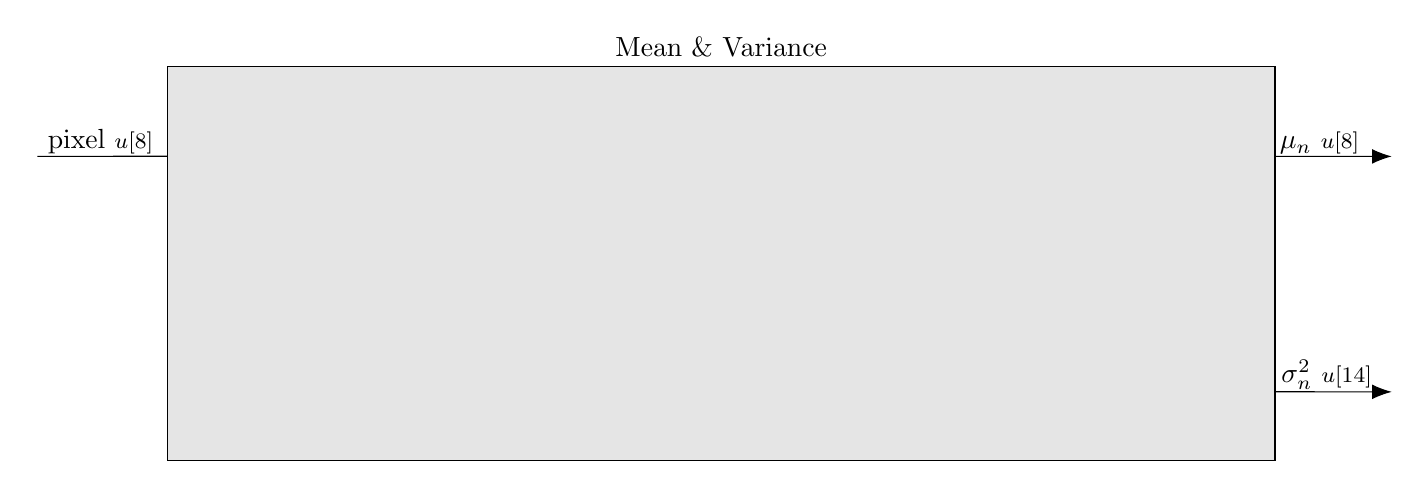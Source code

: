 % \tikzsetnextfilename{system-overview}

\tikzset{%
  do path picture/.style={%
    path picture={%
      \pgfpointdiff{\pgfpointanchor{path picture bounding box}{south west}}%
        {\pgfpointanchor{path picture bounding box}{north east}}%
      \pgfgetlastxy\x\y%
      \tikzset{x=\x/2,y=\y/2}%
      #1
    }
  },
  sin wave/.style={do path picture={    
    \draw [line cap=round] (-3/4,0)
      sin (-3/8,1/2) cos (0,0) sin (3/8,-1/2) cos (3/4,0);
  }},
  cross/.style={do path picture={    
    \draw [line cap=round] (-1,-1) -- (1,1) (-1,1) -- (1,-1);
  }},
  plus/.style={do path picture={    
    \draw [line cap=round] (-3/4,0) -- (3/4,0) (0,-3/4) -- (0,3/4);
  }}
}

\begin{tikzpicture}[
    rounded corners=0mm,
    entity/.style={
        draw,
        minimum height=1.0cm,
        minimum width=3cm,
        fill=white,
        anchor=north west,
    },
    entity_c/.style={
        circle,
        draw,
        minimum height=1.0cm,
        minimum width=1cm,
        fill=white,
        anchor=north west,
    },
]
    %coordinates
    \coordinate (c_shift)      at (0,0);
    \coordinate (c_sum0)        at (7,0);
    \coordinate (c_sum1)        at (7,-3);
    \coordinate (c_plus)        at (12.5,-3.14);
    \coordinate (c_square0)     at (4,-1.5);
    \coordinate (c_square1)     at (5.5,-1.5);
    \coordinate (c_square2)     at (12.5,-1.5);
    \coordinate (c_divide0)     at (11,-0.15);
    \coordinate (c_divide1)     at (11,-3.15);
    \coordinate (c_fifo)        at (1.0,-0.423);

    %nodes

    \begin{pgfonlayer}{main}
        % entities
        \node[entity, label={dir\_shift\_reg}] (shift) at (c_shift) {};
        \node[entity, label={sum\_diff}] (sum0) at (c_sum0) {\huge $\Sigma$};
        \node[entity, label={sum\_diff}] (sum1) at (c_sum1) {\huge $\Sigma$};

        \node[entity_c] (square0) at (c_square0) {$()^2$};
        \node[entity_c] (square1) at (c_square1) {$()^2$};
        \node[entity_c] (square2) at (c_square2) {$()^2$};

        \node[entity_c] (divide0) at (c_divide0) {$\frac{1}{N}$};
        \node[entity_c] (divide1) at (c_divide1) {$\frac{1}{N}$};

        \node [entity_c, plus] (plus) at (c_plus) {};
        \node [draw, fill=white, minimum width=0.5cm, minimum height=0.2cm, anchor=north west, align=center] (fifo) at (c_fifo) {\small FiFo};


        % ports
        \path[draw,-{Latex[length=2.5mm]}] (-2,-0.51) node[above,xshift=0.8cm,yshift=-0.1cm]{pixel \footnotesize$u[8]$} -- (shift.180);
        \path[draw,-{Latex[length=2.5mm]}] (divide0) -- node[above,xshift=0.75cm,yshift=-0.1cm]{$\mu_n$ \footnotesize$u[8]$} (15.2,-0.51);
        \path[draw,-{Latex[length=2.5mm]}] (plus) -- node[above,xshift=0.09cm,yshift=-0.09cm]{$\sigma_{n}^{2}$ \footnotesize$u[14]$} (15.2,-3.50);

        % Interconnects
        \path[draw,-{Latex[length=2.5mm]}] (shift.180) -| ++(0.5,0.1) |- ($(shift.0) + (0,1/6)$);
        \path[draw,-{Latex[length=2.5mm]}] (shift.180) -| ++(0.5,-0.1) |- (fifo.180);
        \path[draw,-{Latex[length=2.5mm]}] (fifo.0) -- ($(shift.0) + (0,-1/6)$);
        \path[draw,-{Latex[length=2.5mm]}] ($(shift.0) + (0,1/6)$) node[anchor=west,xshift=0.1cm,yshift=0.17cm] {plus \footnotesize$u[8]$} -- ($(sum0.180) + (0,1/6)$);
        \path[draw,-{Latex[length=2.5mm]}] ($(shift.0) + (0,-1/6)$) node[anchor=west,xshift=0.1cm,yshift=0.165cm] {minus \footnotesize$u[8]$} -- ($(sum0.180) + (0,-1/6)$);

        \path[draw,-{Latex[length=2.5mm]}] ($(shift.0) + (0,1/6)$) -| (square1.90);
        \path[draw,-{Latex[length=2.5mm]}] ($(shift.0) + (0,-1/6)$) -| (square0.90);


        \path[draw,-{Latex[length=2.5mm]}] (square1.270) node[anchor=west,xshift=0cm,yshift=-0.2cm] {\footnotesize$u[16]$} |- ($(sum1.180) + (0,1/6)$);
        \path[draw,-{Latex[length=2.5mm]}] (square0.270) node[anchor=west,xshift=0cm,yshift=-0.2cm] {\footnotesize$u[16]$} |- ($(sum1.180) + (0,-1/6)$);

        \path[draw,-{Latex[length=2.5mm]}] (sum0.0) node[anchor=west,xshift=0cm,yshift=0.23cm] {\footnotesize$s[17]$} -- (divide0.180);
        \path[draw,-{Latex[length=2.5mm]}] (sum1.0) node[anchor=west,xshift=0cm,yshift=0.23cm] {\footnotesize$s[25]$} -- (divide1.180);

        \path[draw,-{Latex[length=2.5mm]}] (divide1.0) node[above,xshift=0.2cm,yshift=-0.9cm]{\footnotesize$s[40,25]$} -- (plus.181);
        \path[draw,-{Latex[length=2.5mm]}] (divide0.0) node[above,xshift=0.6cm,yshift=-0.1cm]{\footnotesize$s[32,17]$} -| node[above,xshift=-0.6cm,yshift=-0.8cm]{\footnotesize$u[12,8]$} (square2.90);
        \path[draw,-{Latex[length=2.5mm]}] (square2.270) node[above,xshift=-0.6cm,yshift=-0.5cm]{\footnotesize$u[24,16]$} -| node[above,xshift=-0.25cm,yshift=-0.71cm] {$-$} (plus.90);

        %points
        \node[circle, draw=black, fill=black, inner sep=0pt,minimum size=1.6pt] (b) at (0.5,-0.509) {};
        \node[circle, draw=black, fill=black, inner sep=0pt,minimum size=1.6pt] (b) at (4.359,-0.674) {};
        \node[circle, draw=black, fill=black, inner sep=0pt,minimum size=1.6pt] (b) at (5.859,-0.344) {};
        \node[circle, draw=black, fill=black, inner sep=0pt,minimum size=1.6pt] (b) at (12.859,-0.510) {};

        % Mean and Variance Block
        \begin{pgfonlayer}{foreground}
            \node [draw, fill=gray!20, inner sep=10, fit={(shift) ($(shift.north)+(0,8pt)$) (sum0) (sum1) (plus) (square0) (square1) (square2) (divide0) (divide1)}, label=Mean \& Variance] (mv) {};
        \end{pgfonlayer}



    \end{pgfonlayer}

\end{tikzpicture}